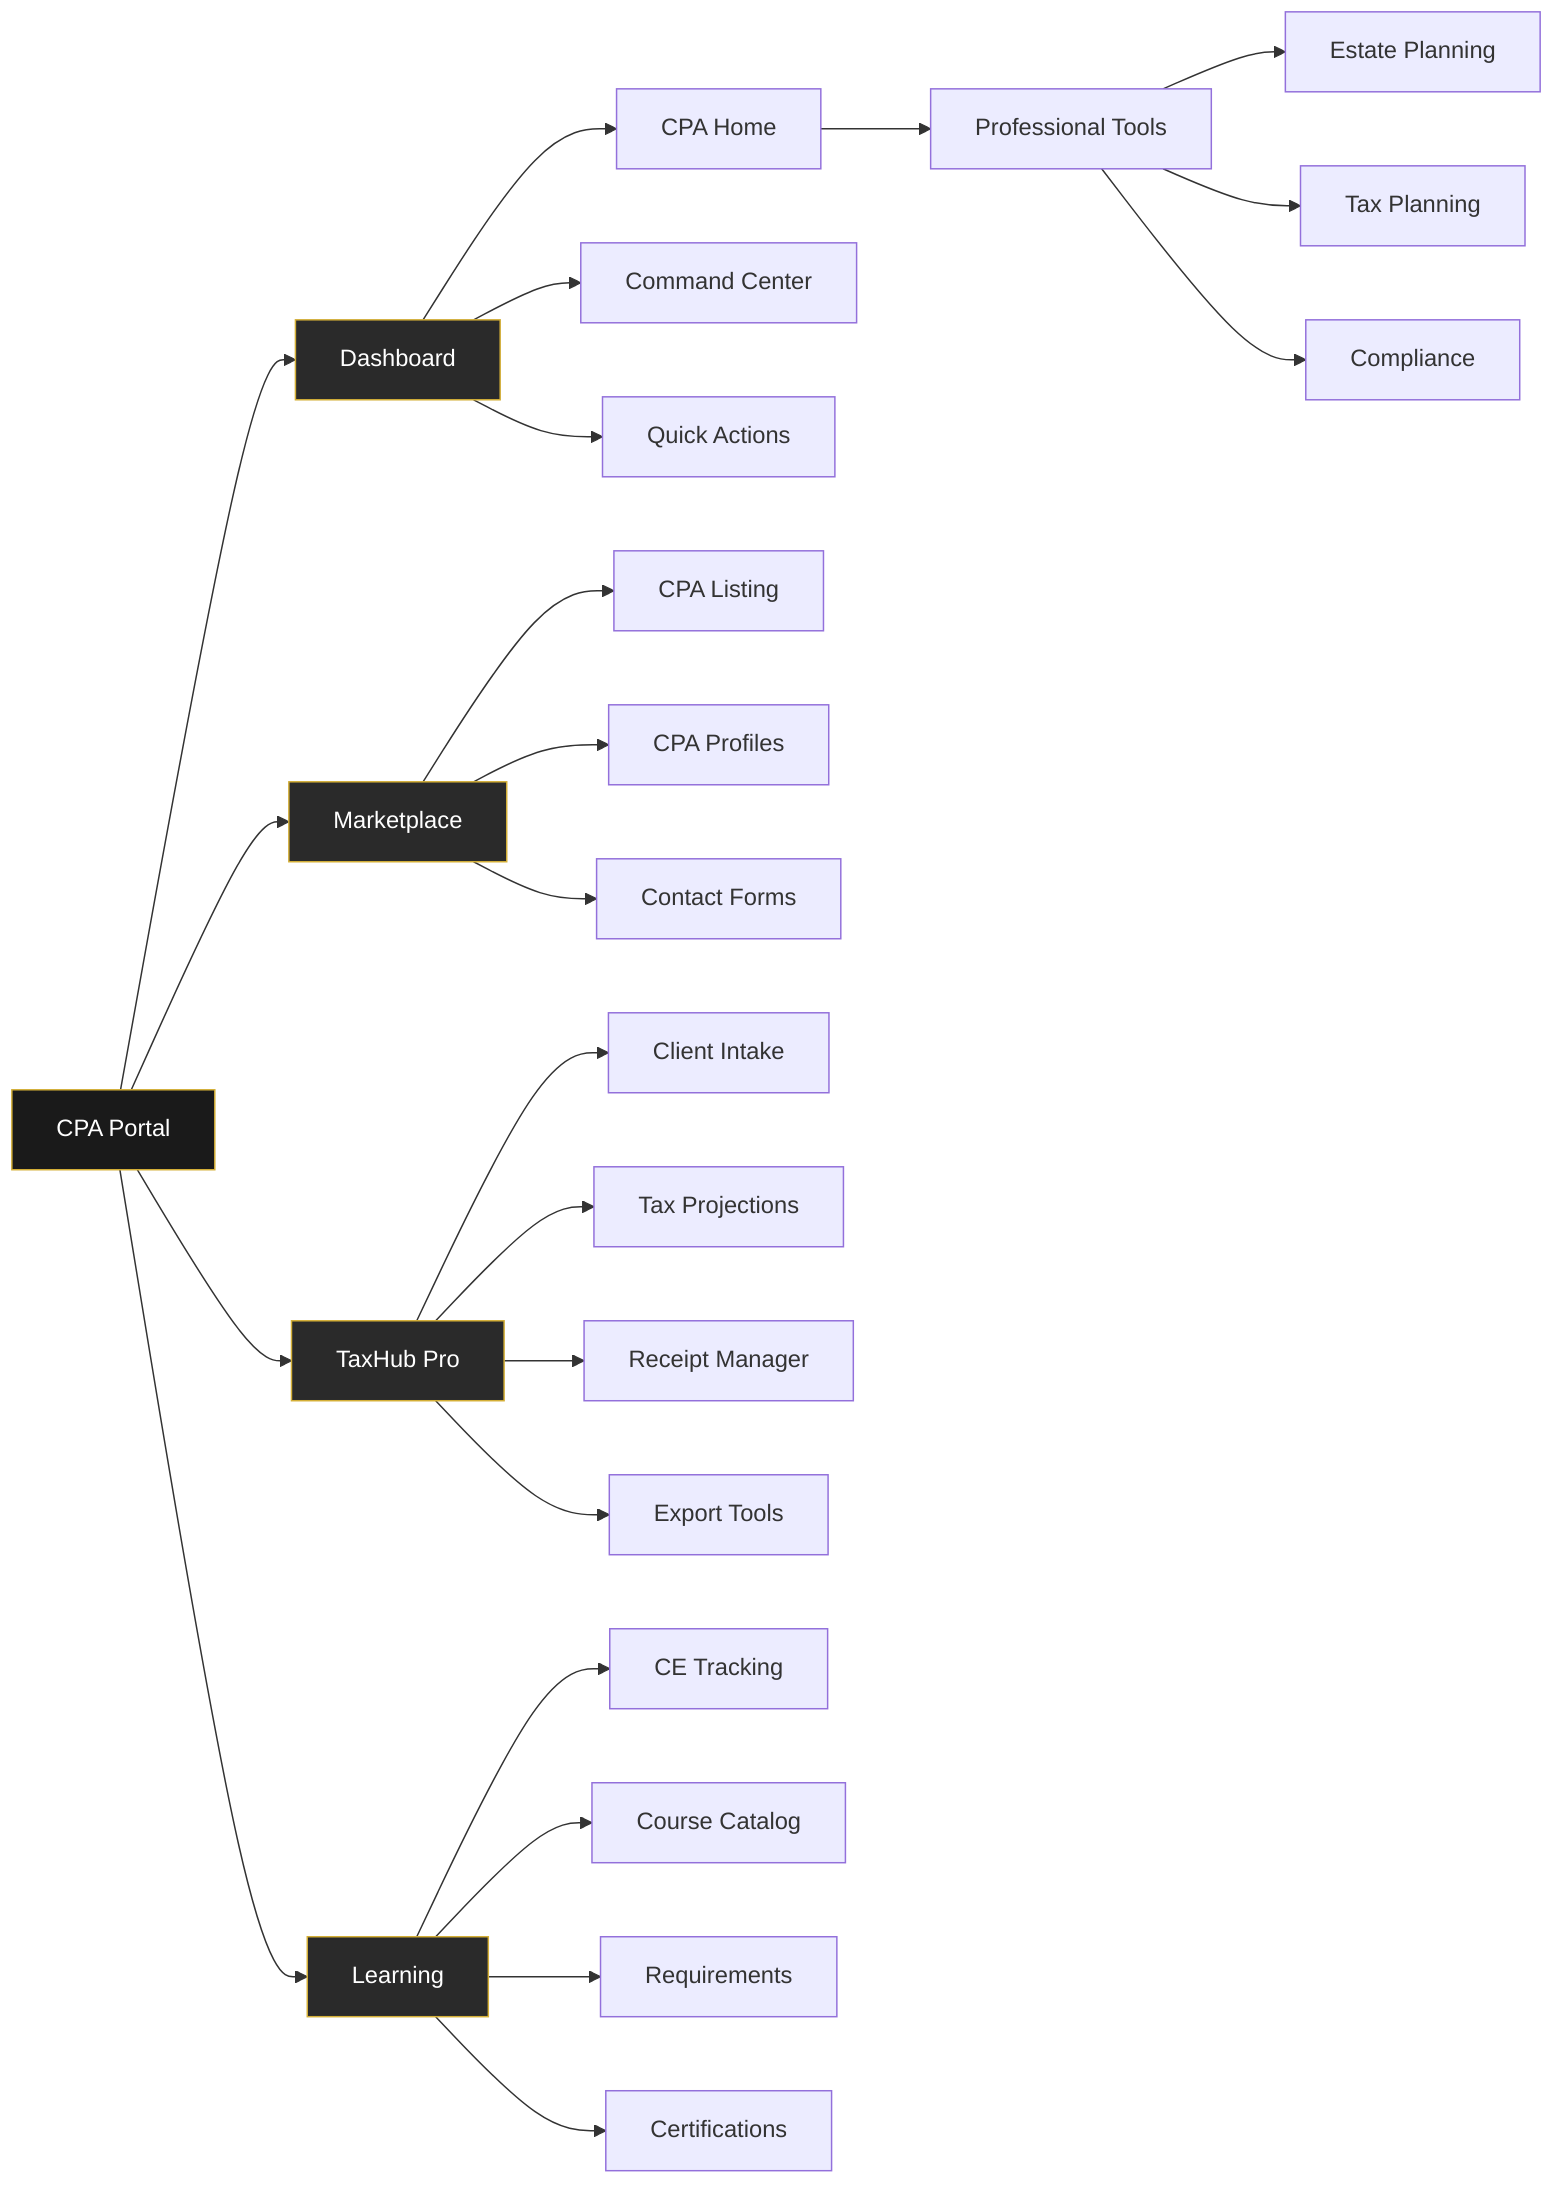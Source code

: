 graph LR
    A[CPA Portal] --> B[Dashboard]
    A --> C[Marketplace]
    A --> D[TaxHub Pro]
    A --> E[Learning]
    
    B --> B1[CPA Home]
    B --> B2[Command Center]
    B --> B3[Quick Actions]
    
    C --> C1[CPA Listing]
    C --> C2[CPA Profiles]
    C --> C3[Contact Forms]
    
    D --> D1[Client Intake]
    D --> D2[Tax Projections]
    D --> D3[Receipt Manager]
    D --> D4[Export Tools]
    
    E --> E1[CE Tracking]
    E --> E2[Course Catalog]
    E --> E3[Requirements]
    E --> E4[Certifications]
    
    B1 --> F[Professional Tools]
    F --> F1[Estate Planning]
    F --> F2[Tax Planning]
    F --> F3[Compliance]
    
    style A fill:#1a1a1a,stroke:#d4af37,color:#ffffff
    style B fill:#2a2a2a,stroke:#d4af37,color:#ffffff
    style C fill:#2a2a2a,stroke:#d4af37,color:#ffffff
    style D fill:#2a2a2a,stroke:#d4af37,color:#ffffff
    style E fill:#2a2a2a,stroke:#d4af37,color:#ffffff
